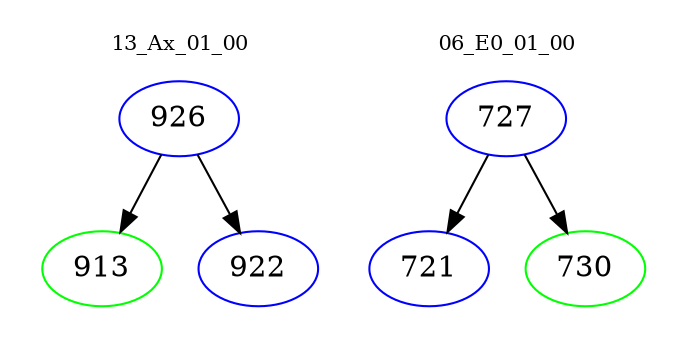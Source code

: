 digraph{
subgraph cluster_0 {
color = white
label = "13_Ax_01_00";
fontsize=10;
T0_926 [label="926", color="blue"]
T0_926 -> T0_913 [color="black"]
T0_913 [label="913", color="green"]
T0_926 -> T0_922 [color="black"]
T0_922 [label="922", color="blue"]
}
subgraph cluster_1 {
color = white
label = "06_E0_01_00";
fontsize=10;
T1_727 [label="727", color="blue"]
T1_727 -> T1_721 [color="black"]
T1_721 [label="721", color="blue"]
T1_727 -> T1_730 [color="black"]
T1_730 [label="730", color="green"]
}
}

